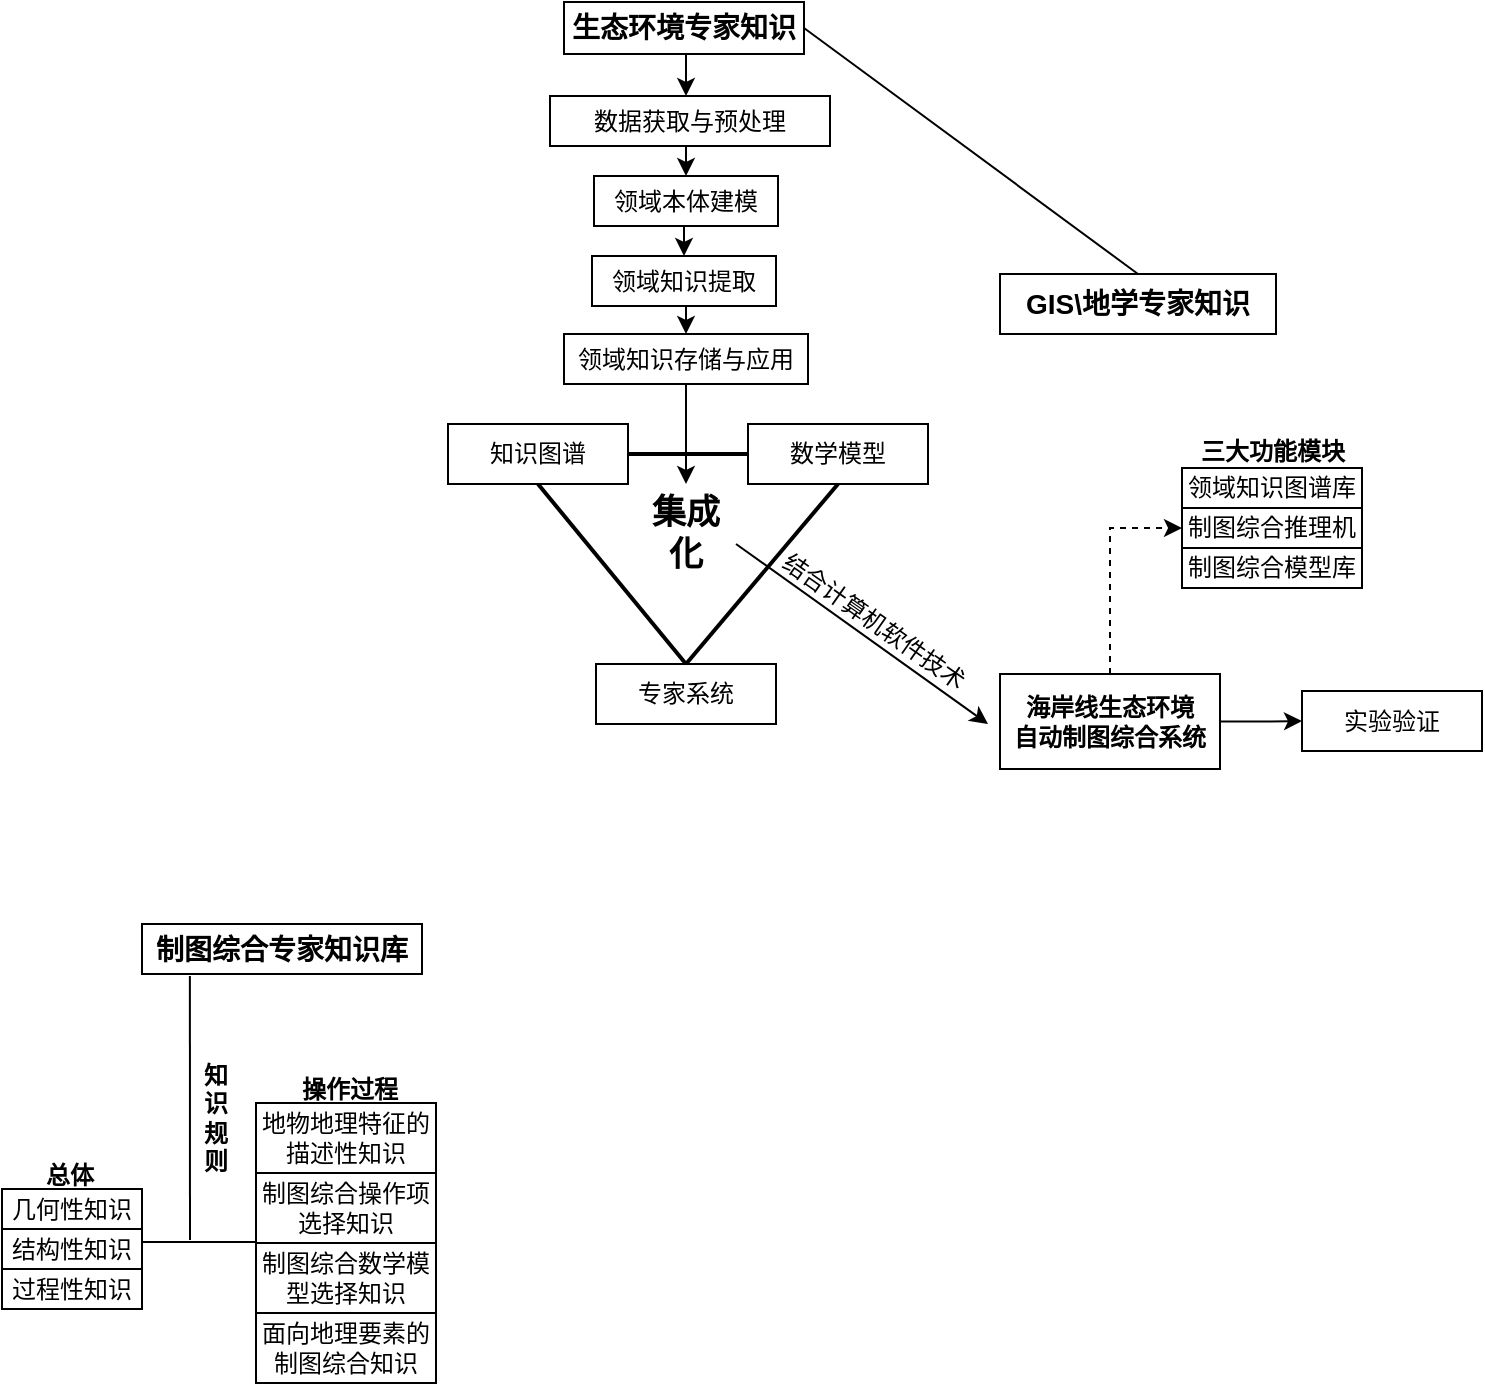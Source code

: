 <mxfile version="17.1.3" type="github">
  <diagram id="f9nh2O67XRx1jlFNAtA9" name="Page-1">
    <mxGraphModel dx="1422" dy="754" grid="1" gridSize="10" guides="1" tooltips="1" connect="1" arrows="1" fold="1" page="1" pageScale="1" pageWidth="827" pageHeight="1169" math="0" shadow="0">
      <root>
        <mxCell id="0" />
        <mxCell id="1" parent="0" />
        <mxCell id="btXaNMShb-G69O60CwIR-1" value="知识图谱" style="rounded=0;whiteSpace=wrap;html=1;" parent="1" vertex="1">
          <mxGeometry x="273" y="230" width="90" height="30" as="geometry" />
        </mxCell>
        <mxCell id="btXaNMShb-G69O60CwIR-2" value="数学模型" style="rounded=0;whiteSpace=wrap;html=1;" parent="1" vertex="1">
          <mxGeometry x="423" y="230" width="90" height="30" as="geometry" />
        </mxCell>
        <mxCell id="btXaNMShb-G69O60CwIR-3" value="专家系统" style="rounded=0;whiteSpace=wrap;html=1;" parent="1" vertex="1">
          <mxGeometry x="347" y="350" width="90" height="30" as="geometry" />
        </mxCell>
        <mxCell id="btXaNMShb-G69O60CwIR-5" value="&lt;span style=&quot;font-size: 10.5pt&quot;&gt;GIS\地学专家知识&lt;/span&gt;" style="rounded=0;whiteSpace=wrap;html=1;fontStyle=1" parent="1" vertex="1">
          <mxGeometry x="549" y="155" width="138" height="30" as="geometry" />
        </mxCell>
        <mxCell id="btXaNMShb-G69O60CwIR-6" value="&lt;span style=&quot;font-size: 10.5pt&quot;&gt;制图综合专家知识库&lt;/span&gt;" style="rounded=0;whiteSpace=wrap;html=1;fontStyle=1" parent="1" vertex="1">
          <mxGeometry x="120" y="480" width="140" height="25" as="geometry" />
        </mxCell>
        <mxCell id="btXaNMShb-G69O60CwIR-8" value="&lt;b style=&quot;font-size: 17px;&quot;&gt;集成化&lt;/b&gt;" style="text;html=1;strokeColor=none;fillColor=none;align=center;verticalAlign=middle;whiteSpace=wrap;rounded=0;dashed=1;fontSize=17;" parent="1" vertex="1">
          <mxGeometry x="367" y="275" width="50" height="20" as="geometry" />
        </mxCell>
        <mxCell id="btXaNMShb-G69O60CwIR-56" style="edgeStyle=orthogonalEdgeStyle;rounded=0;orthogonalLoop=1;jettySize=auto;html=1;exitX=0.5;exitY=1;exitDx=0;exitDy=0;entryX=0.5;entryY=0;entryDx=0;entryDy=0;fontSize=12;" parent="1" edge="1">
          <mxGeometry relative="1" as="geometry">
            <mxPoint x="389" y="45" as="sourcePoint" />
            <mxPoint x="392" y="66" as="targetPoint" />
          </mxGeometry>
        </mxCell>
        <mxCell id="btXaNMShb-G69O60CwIR-10" value="&lt;span style=&quot;font-size: 10.5pt&quot;&gt;生态环境专家知识&lt;/span&gt;" style="rounded=0;whiteSpace=wrap;html=1;fontStyle=1" parent="1" vertex="1">
          <mxGeometry x="331" y="19" width="120" height="26" as="geometry" />
        </mxCell>
        <mxCell id="btXaNMShb-G69O60CwIR-11" value="" style="endArrow=none;html=1;strokeWidth=2;rounded=0;exitX=0.5;exitY=1;exitDx=0;exitDy=0;entryX=0.5;entryY=0;entryDx=0;entryDy=0;" parent="1" source="btXaNMShb-G69O60CwIR-1" target="btXaNMShb-G69O60CwIR-3" edge="1">
          <mxGeometry width="50" height="50" relative="1" as="geometry">
            <mxPoint x="303" y="400" as="sourcePoint" />
            <mxPoint x="353" y="350" as="targetPoint" />
          </mxGeometry>
        </mxCell>
        <mxCell id="btXaNMShb-G69O60CwIR-12" value="" style="endArrow=none;html=1;strokeWidth=2;rounded=0;exitX=1;exitY=0.5;exitDx=0;exitDy=0;entryX=0;entryY=0.5;entryDx=0;entryDy=0;" parent="1" source="btXaNMShb-G69O60CwIR-1" target="btXaNMShb-G69O60CwIR-2" edge="1">
          <mxGeometry width="50" height="50" relative="1" as="geometry">
            <mxPoint x="328" y="270" as="sourcePoint" />
            <mxPoint x="402" y="360" as="targetPoint" />
          </mxGeometry>
        </mxCell>
        <mxCell id="btXaNMShb-G69O60CwIR-13" value="" style="endArrow=none;html=1;strokeWidth=2;rounded=0;exitX=0.5;exitY=1;exitDx=0;exitDy=0;entryX=0.5;entryY=0;entryDx=0;entryDy=0;" parent="1" source="btXaNMShb-G69O60CwIR-2" target="btXaNMShb-G69O60CwIR-3" edge="1">
          <mxGeometry width="50" height="50" relative="1" as="geometry">
            <mxPoint x="328" y="270" as="sourcePoint" />
            <mxPoint x="402" y="360" as="targetPoint" />
          </mxGeometry>
        </mxCell>
        <mxCell id="btXaNMShb-G69O60CwIR-26" style="edgeStyle=orthogonalEdgeStyle;rounded=0;orthogonalLoop=1;jettySize=auto;html=1;exitX=1;exitY=0.5;exitDx=0;exitDy=0;entryX=0;entryY=0.5;entryDx=0;entryDy=0;fontSize=12;" parent="1" source="btXaNMShb-G69O60CwIR-14" target="btXaNMShb-G69O60CwIR-25" edge="1">
          <mxGeometry relative="1" as="geometry" />
        </mxCell>
        <mxCell id="btXaNMShb-G69O60CwIR-43" style="edgeStyle=orthogonalEdgeStyle;rounded=0;orthogonalLoop=1;jettySize=auto;html=1;exitX=0.5;exitY=0;exitDx=0;exitDy=0;entryX=0;entryY=0.5;entryDx=0;entryDy=0;fontSize=12;dashed=1;" parent="1" source="btXaNMShb-G69O60CwIR-14" target="btXaNMShb-G69O60CwIR-38" edge="1">
          <mxGeometry relative="1" as="geometry" />
        </mxCell>
        <mxCell id="btXaNMShb-G69O60CwIR-14" value="海岸线生态环境&lt;br&gt;自动制图综合系统" style="rounded=0;whiteSpace=wrap;html=1;fontStyle=1" parent="1" vertex="1">
          <mxGeometry x="549" y="355" width="110" height="47.5" as="geometry" />
        </mxCell>
        <mxCell id="btXaNMShb-G69O60CwIR-15" value="几何性知识" style="rounded=0;whiteSpace=wrap;html=1;" parent="1" vertex="1">
          <mxGeometry x="50" y="612.5" width="70" height="20" as="geometry" />
        </mxCell>
        <mxCell id="btXaNMShb-G69O60CwIR-16" value="结构性知识" style="rounded=0;whiteSpace=wrap;html=1;" parent="1" vertex="1">
          <mxGeometry x="50" y="632.5" width="70" height="20" as="geometry" />
        </mxCell>
        <mxCell id="btXaNMShb-G69O60CwIR-17" value="过程性知识" style="rounded=0;whiteSpace=wrap;html=1;" parent="1" vertex="1">
          <mxGeometry x="50" y="652.5" width="70" height="20" as="geometry" />
        </mxCell>
        <mxCell id="btXaNMShb-G69O60CwIR-18" value="地物地理特征的描述性知识" style="rounded=0;whiteSpace=wrap;html=1;" parent="1" vertex="1">
          <mxGeometry x="177" y="569.5" width="90" height="35" as="geometry" />
        </mxCell>
        <mxCell id="btXaNMShb-G69O60CwIR-20" value="制图综合操作项选择知识" style="rounded=0;whiteSpace=wrap;html=1;" parent="1" vertex="1">
          <mxGeometry x="177" y="604.5" width="90" height="35" as="geometry" />
        </mxCell>
        <mxCell id="btXaNMShb-G69O60CwIR-21" value="制图综合数学模型选择知识" style="rounded=0;whiteSpace=wrap;html=1;" parent="1" vertex="1">
          <mxGeometry x="177" y="639.5" width="90" height="35" as="geometry" />
        </mxCell>
        <mxCell id="btXaNMShb-G69O60CwIR-22" value="面向地理要素的制图综合知识" style="rounded=0;whiteSpace=wrap;html=1;" parent="1" vertex="1">
          <mxGeometry x="177" y="674.5" width="90" height="35" as="geometry" />
        </mxCell>
        <mxCell id="btXaNMShb-G69O60CwIR-23" value="" style="endArrow=classic;html=1;rounded=0;fontSize=17;exitX=1;exitY=0.75;exitDx=0;exitDy=0;" parent="1" source="btXaNMShb-G69O60CwIR-8" edge="1">
          <mxGeometry width="50" height="50" relative="1" as="geometry">
            <mxPoint x="303" y="280" as="sourcePoint" />
            <mxPoint x="543" y="380" as="targetPoint" />
          </mxGeometry>
        </mxCell>
        <mxCell id="btXaNMShb-G69O60CwIR-24" value="结合计算机软件技术" style="text;html=1;strokeColor=none;fillColor=none;align=center;verticalAlign=middle;whiteSpace=wrap;rounded=0;dashed=1;fontSize=12;rotation=35;" parent="1" vertex="1">
          <mxGeometry x="423" y="314" width="126" height="30" as="geometry" />
        </mxCell>
        <mxCell id="btXaNMShb-G69O60CwIR-25" value="实验验证" style="rounded=0;whiteSpace=wrap;html=1;" parent="1" vertex="1">
          <mxGeometry x="700" y="363.5" width="90" height="30" as="geometry" />
        </mxCell>
        <mxCell id="btXaNMShb-G69O60CwIR-30" value="" style="endArrow=none;html=1;rounded=0;fontSize=12;entryX=0.171;entryY=1.08;entryDx=0;entryDy=0;entryPerimeter=0;" parent="1" edge="1">
          <mxGeometry width="50" height="50" relative="1" as="geometry">
            <mxPoint x="144" y="638" as="sourcePoint" />
            <mxPoint x="143.94" y="506" as="targetPoint" />
          </mxGeometry>
        </mxCell>
        <mxCell id="btXaNMShb-G69O60CwIR-31" value="" style="endArrow=none;html=1;rounded=0;fontSize=12;" parent="1" edge="1">
          <mxGeometry width="50" height="50" relative="1" as="geometry">
            <mxPoint x="177" y="639" as="sourcePoint" />
            <mxPoint x="147" y="639" as="targetPoint" />
          </mxGeometry>
        </mxCell>
        <mxCell id="btXaNMShb-G69O60CwIR-32" value="" style="endArrow=none;html=1;rounded=0;fontSize=12;" parent="1" edge="1">
          <mxGeometry width="50" height="50" relative="1" as="geometry">
            <mxPoint x="147" y="639" as="sourcePoint" />
            <mxPoint x="120" y="639" as="targetPoint" />
          </mxGeometry>
        </mxCell>
        <mxCell id="btXaNMShb-G69O60CwIR-33" value="知识规则" style="text;html=1;strokeColor=none;fillColor=none;align=center;verticalAlign=middle;whiteSpace=wrap;rounded=0;dashed=1;fontSize=12;fontStyle=1" parent="1" vertex="1">
          <mxGeometry x="147" y="529" width="20" height="96.5" as="geometry" />
        </mxCell>
        <mxCell id="btXaNMShb-G69O60CwIR-34" value="总体" style="text;html=1;strokeColor=none;fillColor=none;align=center;verticalAlign=middle;whiteSpace=wrap;rounded=0;dashed=1;fontSize=12;fontStyle=1" parent="1" vertex="1">
          <mxGeometry x="54" y="591" width="60" height="30" as="geometry" />
        </mxCell>
        <mxCell id="btXaNMShb-G69O60CwIR-35" value="操作过程" style="text;html=1;strokeColor=none;fillColor=none;align=center;verticalAlign=middle;whiteSpace=wrap;rounded=0;dashed=1;fontSize=12;fontStyle=1" parent="1" vertex="1">
          <mxGeometry x="194" y="547.5" width="60" height="30" as="geometry" />
        </mxCell>
        <mxCell id="btXaNMShb-G69O60CwIR-38" value="制图综合推理机" style="rounded=0;whiteSpace=wrap;html=1;" parent="1" vertex="1">
          <mxGeometry x="640" y="272" width="90" height="20" as="geometry" />
        </mxCell>
        <mxCell id="btXaNMShb-G69O60CwIR-39" value="制图综合模型库" style="rounded=0;whiteSpace=wrap;html=1;" parent="1" vertex="1">
          <mxGeometry x="640" y="292" width="90" height="20" as="geometry" />
        </mxCell>
        <mxCell id="btXaNMShb-G69O60CwIR-42" value="领域知识图谱库" style="rounded=0;whiteSpace=wrap;html=1;" parent="1" vertex="1">
          <mxGeometry x="640" y="252" width="90" height="20" as="geometry" />
        </mxCell>
        <mxCell id="btXaNMShb-G69O60CwIR-44" value="三大功能模块" style="text;html=1;strokeColor=none;fillColor=none;align=center;verticalAlign=middle;whiteSpace=wrap;rounded=0;dashed=1;fontSize=12;fontStyle=1" parent="1" vertex="1">
          <mxGeometry x="644.5" y="228.5" width="81" height="30" as="geometry" />
        </mxCell>
        <mxCell id="btXaNMShb-G69O60CwIR-53" style="edgeStyle=orthogonalEdgeStyle;rounded=0;orthogonalLoop=1;jettySize=auto;html=1;exitX=0.5;exitY=1;exitDx=0;exitDy=0;entryX=0.5;entryY=0;entryDx=0;entryDy=0;fontSize=12;" parent="1" source="btXaNMShb-G69O60CwIR-46" target="btXaNMShb-G69O60CwIR-48" edge="1">
          <mxGeometry relative="1" as="geometry" />
        </mxCell>
        <mxCell id="btXaNMShb-G69O60CwIR-46" value="&lt;span style=&quot;text-align: left&quot;&gt;数据获取与预处理&lt;/span&gt;" style="rounded=0;whiteSpace=wrap;html=1;" parent="1" vertex="1">
          <mxGeometry x="324" y="66" width="140" height="25" as="geometry" />
        </mxCell>
        <mxCell id="btXaNMShb-G69O60CwIR-54" style="edgeStyle=orthogonalEdgeStyle;rounded=0;orthogonalLoop=1;jettySize=auto;html=1;exitX=0.5;exitY=1;exitDx=0;exitDy=0;entryX=0.5;entryY=0;entryDx=0;entryDy=0;fontSize=12;" parent="1" source="btXaNMShb-G69O60CwIR-48" target="btXaNMShb-G69O60CwIR-51" edge="1">
          <mxGeometry relative="1" as="geometry" />
        </mxCell>
        <mxCell id="btXaNMShb-G69O60CwIR-48" value="领域本体建模" style="rounded=0;whiteSpace=wrap;html=1;" parent="1" vertex="1">
          <mxGeometry x="346" y="106" width="92" height="25" as="geometry" />
        </mxCell>
        <mxCell id="btXaNMShb-G69O60CwIR-60" style="edgeStyle=orthogonalEdgeStyle;rounded=0;orthogonalLoop=1;jettySize=auto;html=1;exitX=0.5;exitY=1;exitDx=0;exitDy=0;entryX=0.5;entryY=0;entryDx=0;entryDy=0;fontSize=12;" parent="1" source="btXaNMShb-G69O60CwIR-51" target="btXaNMShb-G69O60CwIR-52" edge="1">
          <mxGeometry relative="1" as="geometry" />
        </mxCell>
        <mxCell id="btXaNMShb-G69O60CwIR-51" value="&lt;span style=&quot;text-align: left&quot;&gt;领域知识提取&lt;/span&gt;" style="rounded=0;whiteSpace=wrap;html=1;" parent="1" vertex="1">
          <mxGeometry x="345" y="146" width="92" height="25" as="geometry" />
        </mxCell>
        <mxCell id="btXaNMShb-G69O60CwIR-61" style="edgeStyle=orthogonalEdgeStyle;rounded=0;orthogonalLoop=1;jettySize=auto;html=1;exitX=0.5;exitY=1;exitDx=0;exitDy=0;fontSize=12;" parent="1" source="btXaNMShb-G69O60CwIR-52" edge="1">
          <mxGeometry relative="1" as="geometry">
            <mxPoint x="392" y="260" as="targetPoint" />
          </mxGeometry>
        </mxCell>
        <mxCell id="btXaNMShb-G69O60CwIR-52" value="&lt;span style=&quot;text-align: left&quot;&gt;领域知识存储与应用&lt;/span&gt;" style="rounded=0;whiteSpace=wrap;html=1;" parent="1" vertex="1">
          <mxGeometry x="331" y="185" width="122" height="25" as="geometry" />
        </mxCell>
        <mxCell id="btXaNMShb-G69O60CwIR-59" value="" style="endArrow=none;html=1;rounded=0;fontSize=12;entryX=1;entryY=0.5;entryDx=0;entryDy=0;exitX=0.5;exitY=0;exitDx=0;exitDy=0;" parent="1" source="btXaNMShb-G69O60CwIR-5" target="btXaNMShb-G69O60CwIR-10" edge="1">
          <mxGeometry width="50" height="50" relative="1" as="geometry">
            <mxPoint x="173" y="171" as="sourcePoint" />
            <mxPoint x="339" y="42" as="targetPoint" />
          </mxGeometry>
        </mxCell>
      </root>
    </mxGraphModel>
  </diagram>
</mxfile>
